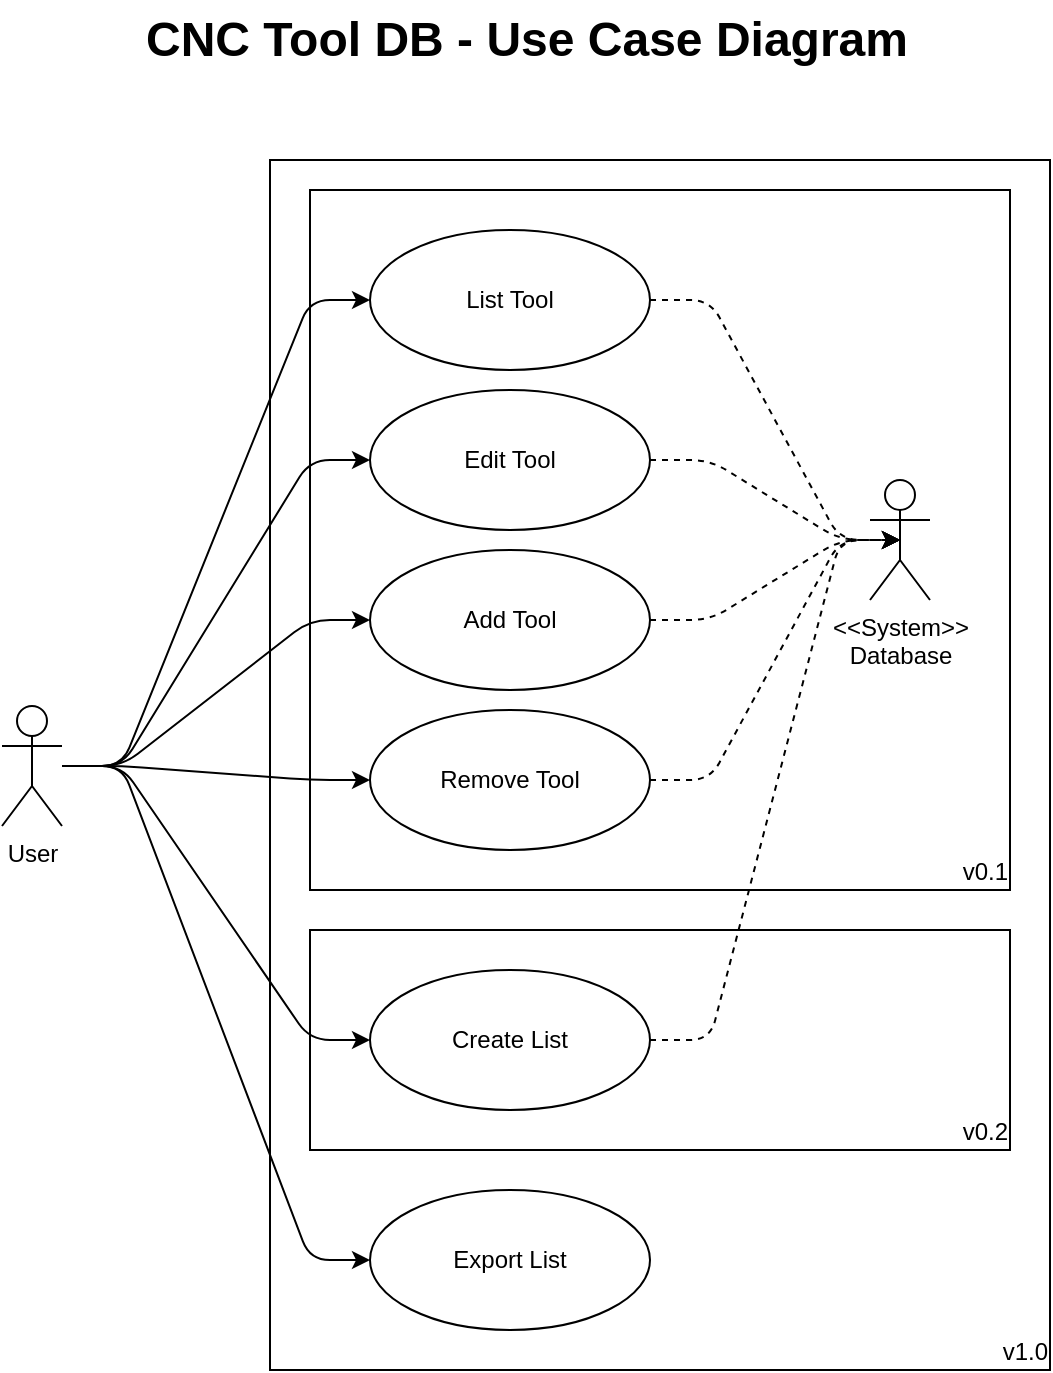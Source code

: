 <mxfile compressed="true" version="14.1.8" type="device"><diagram name="Page-1" id="929967ad-93f9-6ef4-fab6-5d389245f69c"><mxGraphModel dx="2237" dy="1094" grid="1" gridSize="10" guides="1" tooltips="1" connect="1" arrows="1" fold="1" page="1" pageScale="1" pageWidth="827" pageHeight="1169" background="none" math="0" shadow="0"><root><mxCell id="0" style=";html=1;"/><mxCell id="1" style=";html=1;" parent="0"/><mxCell id="LNJu198sAKuDNRfYxVuB-1" value="v1.0" style="html=1;verticalAlign=bottom;align=right;labelBackgroundColor=none;container=0;fillColor=none;" vertex="1" parent="1"><mxGeometry x="286" y="120" width="390" height="605" as="geometry"/></mxCell><mxCell id="LNJu198sAKuDNRfYxVuB-30" value="v0.2" style="html=1;labelBackgroundColor=none;fillColor=none;fontColor=#000000;align=right;verticalAlign=bottom;" vertex="1" parent="1"><mxGeometry x="306" y="505" width="350" height="110" as="geometry"/></mxCell><mxCell id="LNJu198sAKuDNRfYxVuB-22" value="v0.1" style="html=1;labelBackgroundColor=none;fillColor=none;fontColor=#000000;align=right;verticalAlign=bottom;" vertex="1" parent="1"><mxGeometry x="306" y="135" width="350" height="350" as="geometry"/></mxCell><mxCell id="1672d66443f91eb5-23" value="CNC Tool DB - Use Case Diagram" style="text;strokeColor=none;fillColor=none;html=1;fontSize=24;fontStyle=1;verticalAlign=middle;align=center;" parent="1" vertex="1"><mxGeometry x="194" y="40" width="440" height="40" as="geometry"/></mxCell><mxCell id="LNJu198sAKuDNRfYxVuB-15" style="edgeStyle=entityRelationEdgeStyle;rounded=1;orthogonalLoop=1;jettySize=auto;html=1;entryX=0;entryY=0.5;entryDx=0;entryDy=0;fontColor=#000000;" edge="1" parent="1" source="US8NYXjIGW54GszU572y-1" target="LNJu198sAKuDNRfYxVuB-5"><mxGeometry relative="1" as="geometry"/></mxCell><mxCell id="LNJu198sAKuDNRfYxVuB-16" style="edgeStyle=entityRelationEdgeStyle;rounded=1;orthogonalLoop=1;jettySize=auto;html=1;entryX=0;entryY=0.5;entryDx=0;entryDy=0;fontColor=#000000;" edge="1" parent="1" source="US8NYXjIGW54GszU572y-1" target="LNJu198sAKuDNRfYxVuB-6"><mxGeometry relative="1" as="geometry"/></mxCell><mxCell id="LNJu198sAKuDNRfYxVuB-17" style="edgeStyle=entityRelationEdgeStyle;rounded=1;orthogonalLoop=1;jettySize=auto;html=1;entryX=0;entryY=0.5;entryDx=0;entryDy=0;fontColor=#000000;" edge="1" parent="1" source="US8NYXjIGW54GszU572y-1" target="LNJu198sAKuDNRfYxVuB-7"><mxGeometry relative="1" as="geometry"/></mxCell><mxCell id="LNJu198sAKuDNRfYxVuB-19" value="" style="edgeStyle=entityRelationEdgeStyle;rounded=1;orthogonalLoop=1;jettySize=auto;html=1;fontColor=#000000;entryX=0;entryY=0.5;entryDx=0;entryDy=0;" edge="1" parent="1" source="US8NYXjIGW54GszU572y-1" target="LNJu198sAKuDNRfYxVuB-8"><mxGeometry relative="1" as="geometry"/></mxCell><mxCell id="LNJu198sAKuDNRfYxVuB-29" style="edgeStyle=entityRelationEdgeStyle;rounded=1;orthogonalLoop=1;jettySize=auto;html=1;fontColor=#000000;" edge="1" parent="1" source="US8NYXjIGW54GszU572y-1" target="LNJu198sAKuDNRfYxVuB-28"><mxGeometry relative="1" as="geometry"/></mxCell><mxCell id="LNJu198sAKuDNRfYxVuB-33" style="edgeStyle=entityRelationEdgeStyle;rounded=1;orthogonalLoop=1;jettySize=auto;html=1;fontColor=#000000;" edge="1" parent="1" source="US8NYXjIGW54GszU572y-1" target="LNJu198sAKuDNRfYxVuB-32"><mxGeometry relative="1" as="geometry"/></mxCell><mxCell id="US8NYXjIGW54GszU572y-1" value="User" style="shape=umlActor;verticalLabelPosition=bottom;verticalAlign=top;html=1;outlineConnect=0;" parent="1" vertex="1"><mxGeometry x="152" y="393" width="30" height="60" as="geometry"/></mxCell><mxCell id="LNJu198sAKuDNRfYxVuB-27" style="edgeStyle=entityRelationEdgeStyle;rounded=1;orthogonalLoop=1;jettySize=auto;html=1;entryX=0.5;entryY=0.5;entryDx=0;entryDy=0;entryPerimeter=0;dashed=1;fontColor=#000000;" edge="1" parent="1" source="LNJu198sAKuDNRfYxVuB-8" target="LNJu198sAKuDNRfYxVuB-23"><mxGeometry relative="1" as="geometry"/></mxCell><mxCell id="LNJu198sAKuDNRfYxVuB-8" value="Remove Tool" style="ellipse;whiteSpace=wrap;html=1;labelBackgroundColor=none;fontColor=#000000;align=center;fillColor=none;" vertex="1" parent="1"><mxGeometry x="336" y="395" width="140" height="70" as="geometry"/></mxCell><mxCell id="LNJu198sAKuDNRfYxVuB-26" style="edgeStyle=entityRelationEdgeStyle;rounded=1;orthogonalLoop=1;jettySize=auto;html=1;entryX=0.5;entryY=0.5;entryDx=0;entryDy=0;entryPerimeter=0;dashed=1;fontColor=#000000;" edge="1" parent="1" source="LNJu198sAKuDNRfYxVuB-7" target="LNJu198sAKuDNRfYxVuB-23"><mxGeometry relative="1" as="geometry"/></mxCell><mxCell id="LNJu198sAKuDNRfYxVuB-7" value="Add Tool" style="ellipse;whiteSpace=wrap;html=1;labelBackgroundColor=none;fontColor=#000000;align=center;fillColor=none;" vertex="1" parent="1"><mxGeometry x="336" y="315" width="140" height="70" as="geometry"/></mxCell><mxCell id="LNJu198sAKuDNRfYxVuB-25" style="edgeStyle=entityRelationEdgeStyle;rounded=1;orthogonalLoop=1;jettySize=auto;html=1;entryX=0.5;entryY=0.5;entryDx=0;entryDy=0;entryPerimeter=0;dashed=1;fontColor=#000000;" edge="1" parent="1" source="LNJu198sAKuDNRfYxVuB-6" target="LNJu198sAKuDNRfYxVuB-23"><mxGeometry relative="1" as="geometry"/></mxCell><mxCell id="LNJu198sAKuDNRfYxVuB-6" value="Edit Tool" style="ellipse;whiteSpace=wrap;html=1;labelBackgroundColor=none;fontColor=#000000;align=center;fillColor=none;" vertex="1" parent="1"><mxGeometry x="336" y="235" width="140" height="70" as="geometry"/></mxCell><mxCell id="LNJu198sAKuDNRfYxVuB-24" style="edgeStyle=entityRelationEdgeStyle;rounded=1;orthogonalLoop=1;jettySize=auto;html=1;fontColor=#000000;entryX=0.5;entryY=0.5;entryDx=0;entryDy=0;entryPerimeter=0;dashed=1;" edge="1" parent="1" source="LNJu198sAKuDNRfYxVuB-5" target="LNJu198sAKuDNRfYxVuB-23"><mxGeometry relative="1" as="geometry"/></mxCell><mxCell id="LNJu198sAKuDNRfYxVuB-5" value="List Tool" style="ellipse;whiteSpace=wrap;html=1;labelBackgroundColor=none;fontColor=#000000;align=center;fillColor=none;" vertex="1" parent="1"><mxGeometry x="336" y="155" width="140" height="70" as="geometry"/></mxCell><mxCell id="LNJu198sAKuDNRfYxVuB-23" value="&amp;lt;&amp;lt;System&amp;gt;&amp;gt;&lt;br&gt;Database" style="shape=umlActor;verticalLabelPosition=bottom;verticalAlign=top;html=1;labelBackgroundColor=none;fillColor=none;fontColor=#000000;align=center;" vertex="1" parent="1"><mxGeometry x="586" y="280" width="30" height="60" as="geometry"/></mxCell><mxCell id="LNJu198sAKuDNRfYxVuB-31" style="edgeStyle=entityRelationEdgeStyle;rounded=1;orthogonalLoop=1;jettySize=auto;html=1;entryX=0.5;entryY=0.5;entryDx=0;entryDy=0;entryPerimeter=0;fontColor=#000000;dashed=1;" edge="1" parent="1" source="LNJu198sAKuDNRfYxVuB-28" target="LNJu198sAKuDNRfYxVuB-23"><mxGeometry relative="1" as="geometry"/></mxCell><mxCell id="LNJu198sAKuDNRfYxVuB-28" value="Create List" style="ellipse;whiteSpace=wrap;html=1;labelBackgroundColor=none;fillColor=none;fontColor=#000000;align=center;" vertex="1" parent="1"><mxGeometry x="336" y="525" width="140" height="70" as="geometry"/></mxCell><mxCell id="LNJu198sAKuDNRfYxVuB-32" value="Export List" style="ellipse;whiteSpace=wrap;html=1;labelBackgroundColor=none;fillColor=none;fontColor=#000000;align=center;" vertex="1" parent="1"><mxGeometry x="336" y="635" width="140" height="70" as="geometry"/></mxCell></root></mxGraphModel></diagram></mxfile>